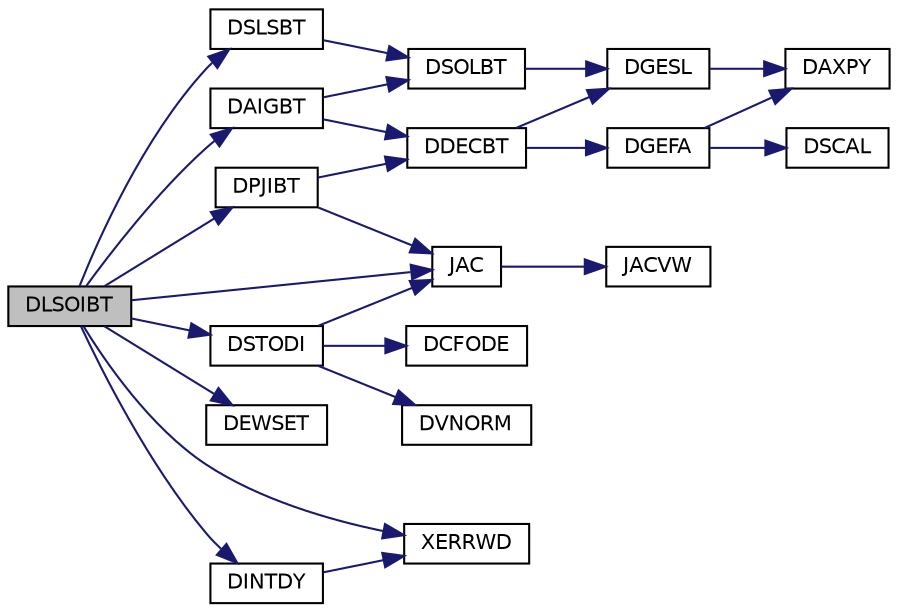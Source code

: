 digraph G
{
  edge [fontname="Helvetica",fontsize="10",labelfontname="Helvetica",labelfontsize="10"];
  node [fontname="Helvetica",fontsize="10",shape=record];
  rankdir=LR;
  Node1 [label="DLSOIBT",height=0.2,width=0.4,color="black", fillcolor="grey75", style="filled" fontcolor="black"];
  Node1 -> Node2 [color="midnightblue",fontsize="10",style="solid",fontname="Helvetica"];
  Node2 [label="DAIGBT",height=0.2,width=0.4,color="black", fillcolor="white", style="filled",URL="$opkda1_8f.html#ae1fbd82de4d860d8aba886c6fbfa935b"];
  Node2 -> Node3 [color="midnightblue",fontsize="10",style="solid",fontname="Helvetica"];
  Node3 [label="DDECBT",height=0.2,width=0.4,color="black", fillcolor="white", style="filled",URL="$opkda1_8f.html#ad6696c0cf6cf199e080dac4741fb553c"];
  Node3 -> Node4 [color="midnightblue",fontsize="10",style="solid",fontname="Helvetica"];
  Node4 [label="DGEFA",height=0.2,width=0.4,color="black", fillcolor="white", style="filled",URL="$opkda2_8f.html#a036d3c51b8c1de02f74beb2ce11bc50c"];
  Node4 -> Node5 [color="midnightblue",fontsize="10",style="solid",fontname="Helvetica"];
  Node5 [label="DAXPY",height=0.2,width=0.4,color="black", fillcolor="white", style="filled",URL="$opkda2_8f.html#aab33f5d0b86ce882c644ed8ebef0d37a"];
  Node4 -> Node6 [color="midnightblue",fontsize="10",style="solid",fontname="Helvetica"];
  Node6 [label="DSCAL",height=0.2,width=0.4,color="black", fillcolor="white", style="filled",URL="$opkda2_8f.html#a01717dda8d7fc23df8e65fb4ab83c243"];
  Node3 -> Node7 [color="midnightblue",fontsize="10",style="solid",fontname="Helvetica"];
  Node7 [label="DGESL",height=0.2,width=0.4,color="black", fillcolor="white", style="filled",URL="$opkda2_8f.html#a9f9582245ed42239b8958601ad45b277"];
  Node7 -> Node5 [color="midnightblue",fontsize="10",style="solid",fontname="Helvetica"];
  Node2 -> Node8 [color="midnightblue",fontsize="10",style="solid",fontname="Helvetica"];
  Node8 [label="DSOLBT",height=0.2,width=0.4,color="black", fillcolor="white", style="filled",URL="$opkda1_8f.html#a203bf3cd32c1da6fa7a7a9ea22234708"];
  Node8 -> Node7 [color="midnightblue",fontsize="10",style="solid",fontname="Helvetica"];
  Node1 -> Node9 [color="midnightblue",fontsize="10",style="solid",fontname="Helvetica"];
  Node9 [label="DEWSET",height=0.2,width=0.4,color="black", fillcolor="white", style="filled",URL="$opkda1_8f.html#a7e2875635024f372ed49a93b0fd99767"];
  Node1 -> Node10 [color="midnightblue",fontsize="10",style="solid",fontname="Helvetica"];
  Node10 [label="DINTDY",height=0.2,width=0.4,color="black", fillcolor="white", style="filled",URL="$opkda1_8f.html#a884559759f834303a611b141c29c071b"];
  Node10 -> Node11 [color="midnightblue",fontsize="10",style="solid",fontname="Helvetica"];
  Node11 [label="XERRWD",height=0.2,width=0.4,color="black", fillcolor="white", style="filled",URL="$opkda2_8f.html#ac702022c449624bec062dbb09eccccd0"];
  Node1 -> Node12 [color="midnightblue",fontsize="10",style="solid",fontname="Helvetica"];
  Node12 [label="DPJIBT",height=0.2,width=0.4,color="black", fillcolor="white", style="filled",URL="$opkda1_8f.html#a456b17d8fdf9d52f2bac14d45a3ae24b"];
  Node12 -> Node3 [color="midnightblue",fontsize="10",style="solid",fontname="Helvetica"];
  Node12 -> Node13 [color="midnightblue",fontsize="10",style="solid",fontname="Helvetica"];
  Node13 [label="JAC",height=0.2,width=0.4,color="black", fillcolor="white", style="filled",URL="$nautilus_8f90.html#a788858b251b77eee1d000889202dc641"];
  Node13 -> Node14 [color="midnightblue",fontsize="10",style="solid",fontname="Helvetica"];
  Node14 [label="JACVW",height=0.2,width=0.4,color="black", fillcolor="white", style="filled",URL="$nls__odes_8f90.html#aa4399e19ae8bf5b6ef3102b2a75329cc"];
  Node1 -> Node15 [color="midnightblue",fontsize="10",style="solid",fontname="Helvetica"];
  Node15 [label="DSLSBT",height=0.2,width=0.4,color="black", fillcolor="white", style="filled",URL="$opkda1_8f.html#adc998e6bdb915e7a39e369e92118d3a2"];
  Node15 -> Node8 [color="midnightblue",fontsize="10",style="solid",fontname="Helvetica"];
  Node1 -> Node16 [color="midnightblue",fontsize="10",style="solid",fontname="Helvetica"];
  Node16 [label="DSTODI",height=0.2,width=0.4,color="black", fillcolor="white", style="filled",URL="$opkda1_8f.html#aad7a927a220950176ff61b185c420656"];
  Node16 -> Node17 [color="midnightblue",fontsize="10",style="solid",fontname="Helvetica"];
  Node17 [label="DCFODE",height=0.2,width=0.4,color="black", fillcolor="white", style="filled",URL="$opkda1_8f.html#a243334276bcf8d8b0b015fd77a053847"];
  Node16 -> Node18 [color="midnightblue",fontsize="10",style="solid",fontname="Helvetica"];
  Node18 [label="DVNORM",height=0.2,width=0.4,color="black", fillcolor="white", style="filled",URL="$opkda1_8f.html#a8e8b7e60c629e8e9530b41651b73325f"];
  Node16 -> Node13 [color="midnightblue",fontsize="10",style="solid",fontname="Helvetica"];
  Node1 -> Node13 [color="midnightblue",fontsize="10",style="solid",fontname="Helvetica"];
  Node1 -> Node11 [color="midnightblue",fontsize="10",style="solid",fontname="Helvetica"];
}
